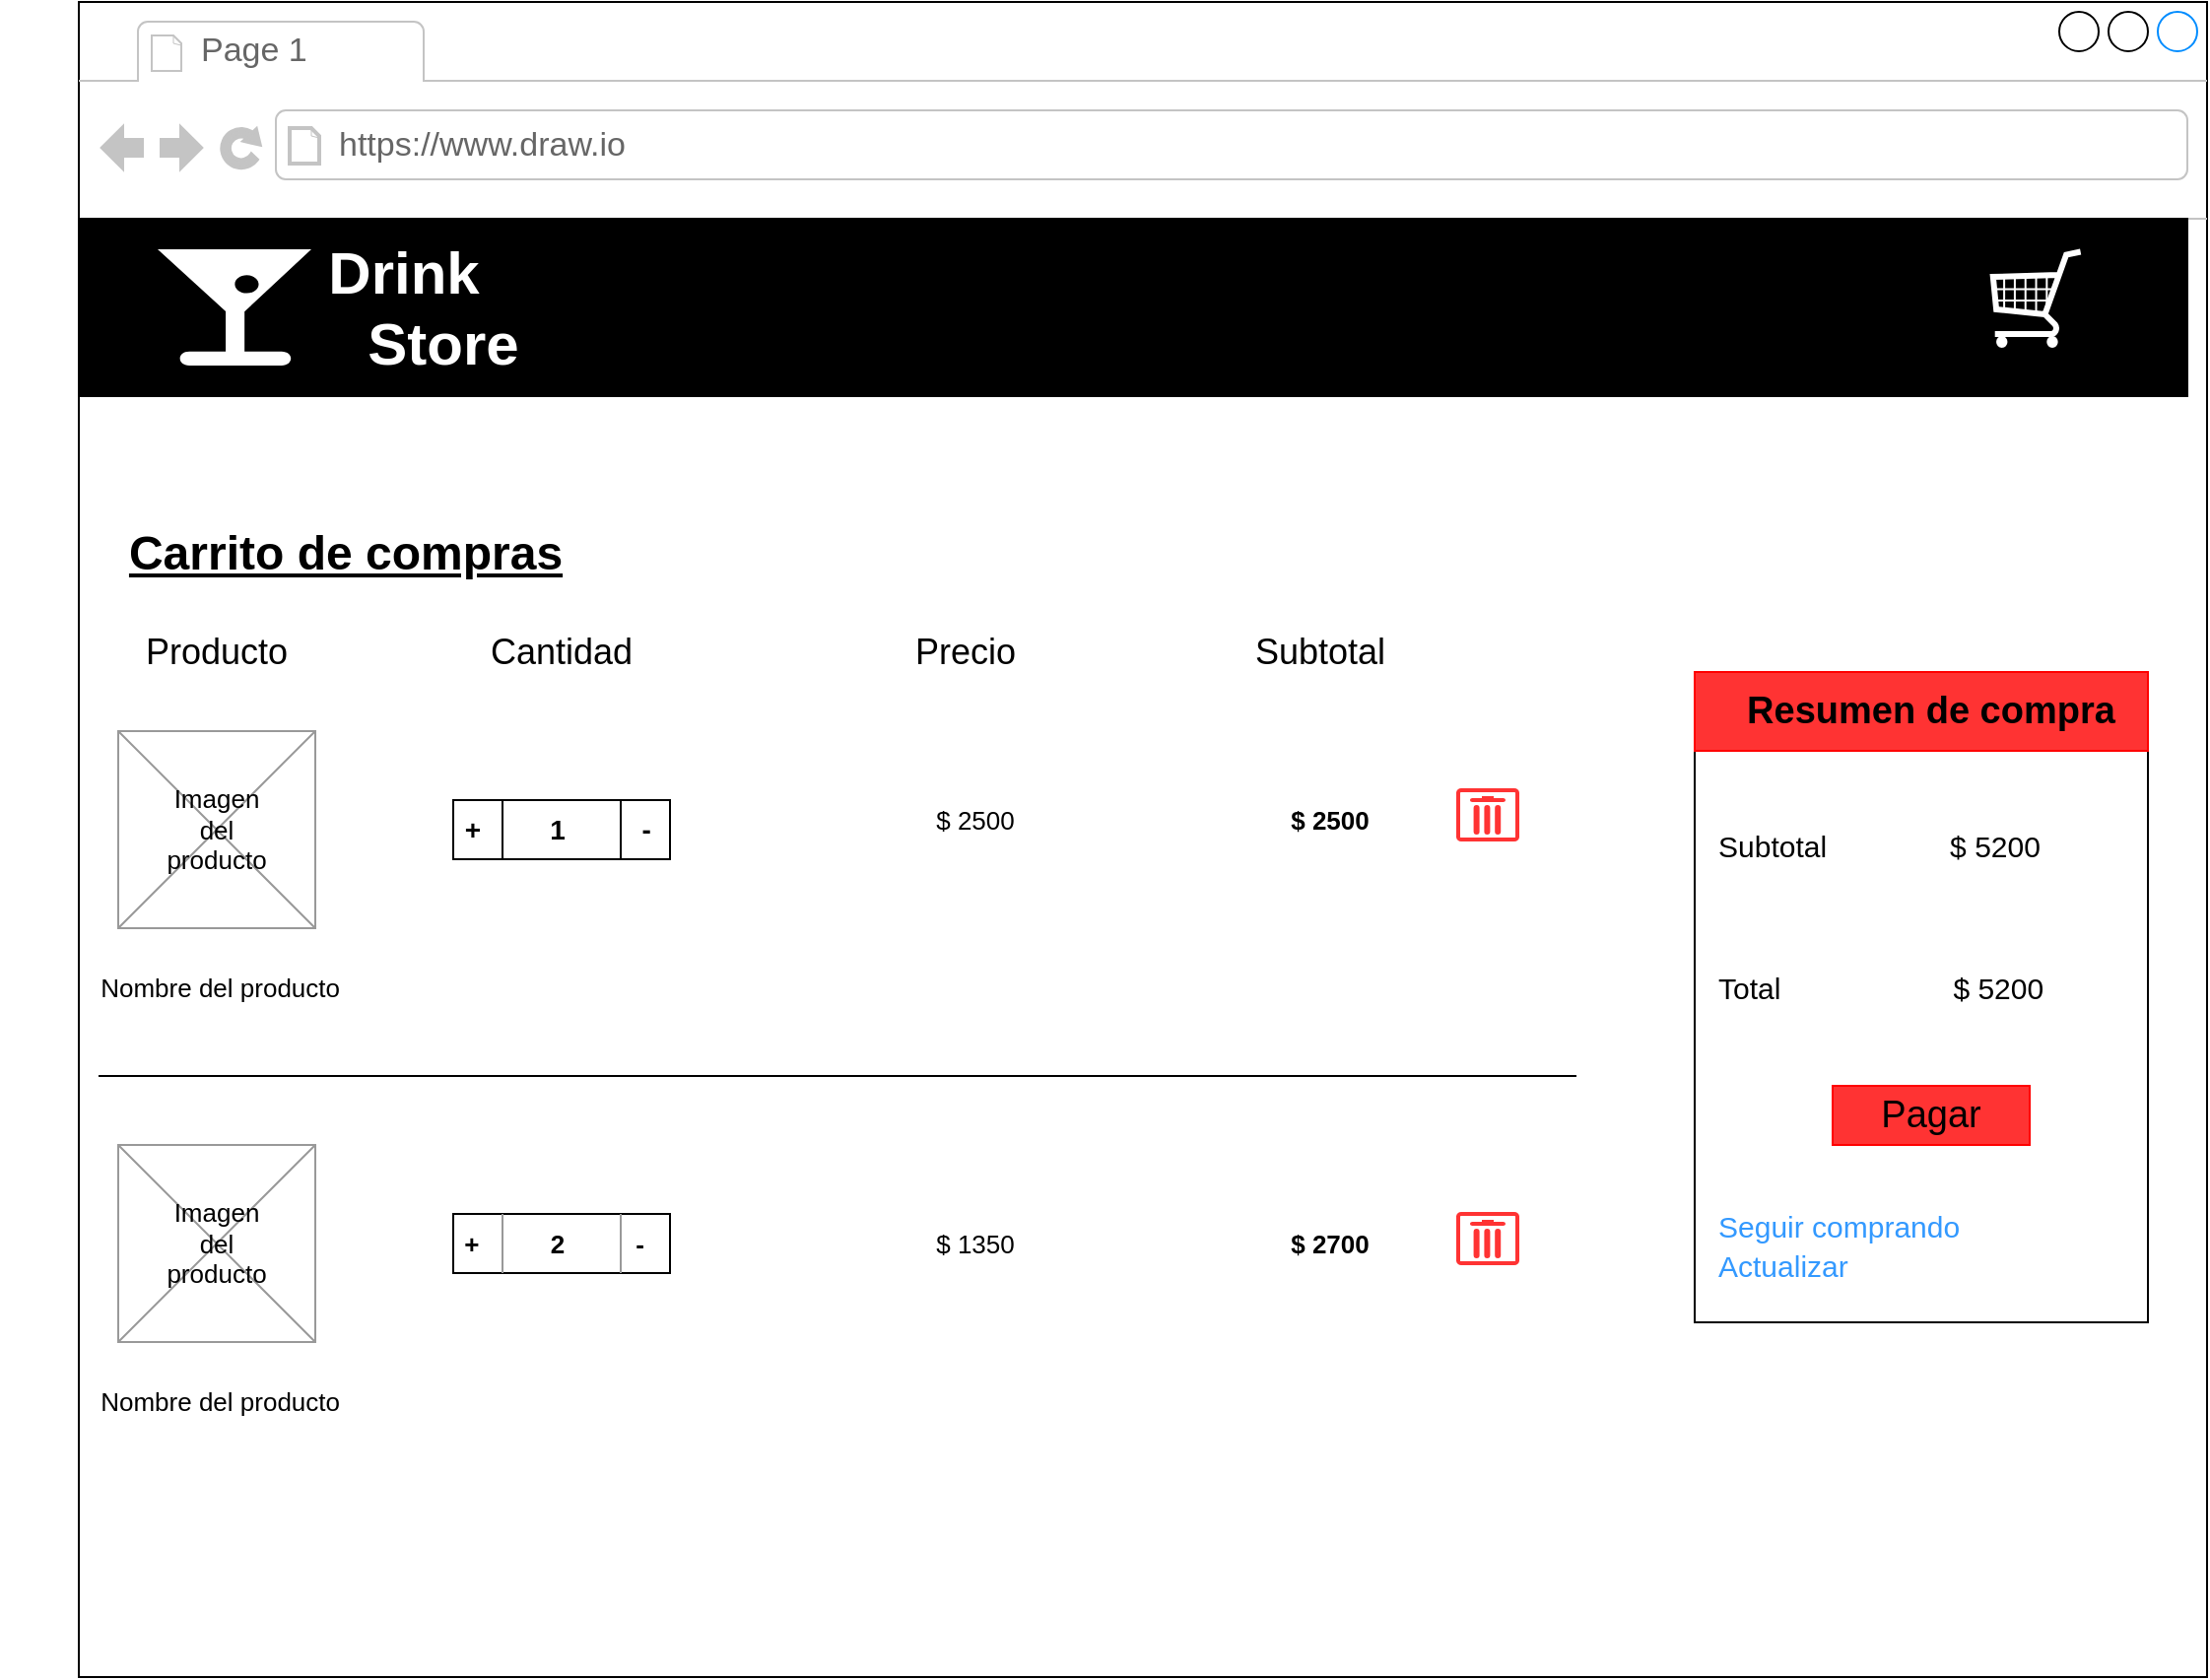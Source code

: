 <mxfile version="13.8.2" type="github">
  <diagram id="e4TwHjlWKdwYWM_9j43c" name="Page-1">
    <mxGraphModel dx="2249" dy="848" grid="1" gridSize="10" guides="1" tooltips="1" connect="1" arrows="1" fold="1" page="1" pageScale="1" pageWidth="827" pageHeight="1169" math="0" shadow="0">
      <root>
        <mxCell id="0" />
        <mxCell id="1" parent="0" />
        <mxCell id="fbmFSeeESU6-tUPH32Np-1" value="" style="strokeWidth=1;shadow=0;align=center;html=1;shape=mxgraph.mockup.containers.browserWindow;rSize=0;strokeColor2=#008cff;strokeColor3=#c4c4c4;mainText=,;recursiveResize=0;" vertex="1" parent="1">
          <mxGeometry x="-10" y="70" width="1080" height="850" as="geometry" />
        </mxCell>
        <mxCell id="fbmFSeeESU6-tUPH32Np-2" value="Page 1" style="strokeWidth=1;shadow=0;dashed=0;align=center;html=1;shape=mxgraph.mockup.containers.anchor;fontSize=17;fontColor=#666666;align=left;" vertex="1" parent="fbmFSeeESU6-tUPH32Np-1">
          <mxGeometry x="60" y="12" width="110" height="26" as="geometry" />
        </mxCell>
        <mxCell id="fbmFSeeESU6-tUPH32Np-3" value="https://www.draw.io" style="strokeWidth=1;shadow=0;dashed=0;align=center;html=1;shape=mxgraph.mockup.containers.anchor;rSize=0;fontSize=17;fontColor=#666666;align=left;" vertex="1" parent="fbmFSeeESU6-tUPH32Np-1">
          <mxGeometry x="130" y="60" width="250" height="26" as="geometry" />
        </mxCell>
        <mxCell id="fbmFSeeESU6-tUPH32Np-4" value="" style="rounded=0;whiteSpace=wrap;html=1;fillColor=#000000;" vertex="1" parent="fbmFSeeESU6-tUPH32Np-1">
          <mxGeometry y="110" width="1070" height="90" as="geometry" />
        </mxCell>
        <mxCell id="fbmFSeeESU6-tUPH32Np-5" value="" style="shape=mxgraph.signs.food.bar;html=1;pointerEvents=1;strokeColor=none;verticalLabelPosition=bottom;verticalAlign=top;align=center;fontColor=#000000;fillColor=#FFFFFF;" vertex="1" parent="fbmFSeeESU6-tUPH32Np-1">
          <mxGeometry x="40" y="125.5" width="78" height="59" as="geometry" />
        </mxCell>
        <mxCell id="fbmFSeeESU6-tUPH32Np-6" value="&lt;font style=&quot;font-size: 30px&quot;&gt;&lt;b&gt;Drink&lt;br&gt;&lt;/b&gt;&lt;/font&gt;&lt;blockquote style=&quot;margin: 0 0 0 40px ; border: none ; padding: 0px&quot;&gt;&lt;font style=&quot;font-size: 30px&quot;&gt;&lt;b&gt;Store&lt;/b&gt;&lt;/font&gt;&lt;/blockquote&gt;" style="text;html=1;strokeColor=none;fillColor=none;align=center;verticalAlign=middle;whiteSpace=wrap;rounded=0;fontColor=#FFFFFF;" vertex="1" parent="fbmFSeeESU6-tUPH32Np-1">
          <mxGeometry x="130" y="130" width="70" height="50" as="geometry" />
        </mxCell>
        <mxCell id="fbmFSeeESU6-tUPH32Np-7" value="&lt;u&gt;Carrito de compras&lt;/u&gt;" style="text;strokeColor=none;fillColor=none;html=1;fontSize=24;fontStyle=1;verticalAlign=middle;align=center;" vertex="1" parent="fbmFSeeESU6-tUPH32Np-1">
          <mxGeometry x="-40" y="260" width="350" height="40" as="geometry" />
        </mxCell>
        <mxCell id="fbmFSeeESU6-tUPH32Np-8" value="" style="verticalLabelPosition=bottom;shadow=0;dashed=0;align=center;html=1;verticalAlign=top;strokeWidth=1;shape=mxgraph.mockup.misc.shoppingCart;fillColor=#FFFFFF;fontColor=#FFFFFF;strokeColor=#FFFFFF;" vertex="1" parent="fbmFSeeESU6-tUPH32Np-1">
          <mxGeometry x="970" y="125.5" width="47" height="50" as="geometry" />
        </mxCell>
        <mxCell id="fbmFSeeESU6-tUPH32Np-9" value="&lt;font style=&quot;font-size: 18px&quot; color=&quot;#000000&quot;&gt;Producto&lt;/font&gt;" style="text;html=1;strokeColor=none;fillColor=none;align=center;verticalAlign=middle;whiteSpace=wrap;rounded=0;fontSize=18;fontColor=#FFE599;" vertex="1" parent="fbmFSeeESU6-tUPH32Np-1">
          <mxGeometry y="320" width="140" height="20" as="geometry" />
        </mxCell>
        <mxCell id="fbmFSeeESU6-tUPH32Np-10" value="&lt;font color=&quot;#000000&quot; style=&quot;font-size: 18px;&quot;&gt;Cantidad&lt;/font&gt;" style="text;html=1;strokeColor=none;fillColor=none;align=center;verticalAlign=middle;whiteSpace=wrap;rounded=0;fontColor=#FFFFFF;fontSize=18;" vertex="1" parent="fbmFSeeESU6-tUPH32Np-1">
          <mxGeometry x="210" y="320" width="70" height="20" as="geometry" />
        </mxCell>
        <mxCell id="fbmFSeeESU6-tUPH32Np-12" value="&lt;font color=&quot;#000000&quot; style=&quot;font-size: 18px;&quot;&gt;Precio&lt;/font&gt;" style="text;html=1;strokeColor=none;fillColor=none;align=center;verticalAlign=middle;whiteSpace=wrap;rounded=0;fontColor=#FFFFFF;fontSize=18;" vertex="1" parent="fbmFSeeESU6-tUPH32Np-1">
          <mxGeometry x="410" y="320" width="80" height="20" as="geometry" />
        </mxCell>
        <mxCell id="fbmFSeeESU6-tUPH32Np-14" value="&lt;font color=&quot;#000000&quot; style=&quot;font-size: 18px;&quot;&gt;Subtotal&lt;/font&gt;" style="text;html=1;strokeColor=none;fillColor=none;align=center;verticalAlign=middle;whiteSpace=wrap;rounded=0;fontColor=#FFFFFF;fontSize=18;" vertex="1" parent="fbmFSeeESU6-tUPH32Np-1">
          <mxGeometry x="600" y="320" width="60" height="20" as="geometry" />
        </mxCell>
        <mxCell id="fbmFSeeESU6-tUPH32Np-15" value="" style="verticalLabelPosition=bottom;shadow=0;dashed=0;align=center;html=1;verticalAlign=top;strokeWidth=1;shape=mxgraph.mockup.graphics.simpleIcon;strokeColor=#999999;fillColor=#FFFFFF;fontSize=18;fontColor=#FFE599;" vertex="1" parent="fbmFSeeESU6-tUPH32Np-1">
          <mxGeometry x="20" y="370" width="100" height="100" as="geometry" />
        </mxCell>
        <mxCell id="fbmFSeeESU6-tUPH32Np-16" value="&lt;font color=&quot;#000000&quot; style=&quot;font-size: 13px;&quot;&gt;&amp;nbsp;Nombre del producto&lt;/font&gt;" style="text;html=1;strokeColor=none;fillColor=none;align=center;verticalAlign=middle;whiteSpace=wrap;rounded=0;fontSize=13;fontColor=#FFE599;" vertex="1" parent="fbmFSeeESU6-tUPH32Np-1">
          <mxGeometry y="490" width="140" height="20" as="geometry" />
        </mxCell>
        <mxCell id="fbmFSeeESU6-tUPH32Np-17" value="Imagen del producto" style="text;html=1;strokeColor=none;fillColor=none;align=center;verticalAlign=middle;whiteSpace=wrap;rounded=0;fontSize=13;" vertex="1" parent="fbmFSeeESU6-tUPH32Np-1">
          <mxGeometry x="50" y="410" width="40" height="20" as="geometry" />
        </mxCell>
        <mxCell id="fbmFSeeESU6-tUPH32Np-21" value="" style="rounded=0;whiteSpace=wrap;html=1;strokeColor=#000000;fillColor=#FFFFFF;fontSize=13;fontColor=#000000;" vertex="1" parent="fbmFSeeESU6-tUPH32Np-1">
          <mxGeometry x="190" y="405" width="110" height="30" as="geometry" />
        </mxCell>
        <mxCell id="fbmFSeeESU6-tUPH32Np-24" value="" style="line;strokeWidth=1;direction=south;html=1;fillColor=#FFFFFF;fontSize=13;fontColor=#000000;" vertex="1" parent="fbmFSeeESU6-tUPH32Np-1">
          <mxGeometry x="270" y="405" width="10" height="30" as="geometry" />
        </mxCell>
        <mxCell id="fbmFSeeESU6-tUPH32Np-25" value="" style="line;strokeWidth=1;direction=south;html=1;fillColor=#FFFFFF;fontSize=13;fontColor=#000000;" vertex="1" parent="fbmFSeeESU6-tUPH32Np-1">
          <mxGeometry x="210" y="405" width="10" height="30" as="geometry" />
        </mxCell>
        <mxCell id="fbmFSeeESU6-tUPH32Np-26" value="&lt;font style=&quot;font-size: 14px&quot;&gt;&lt;b&gt;&amp;nbsp;+&amp;nbsp; &amp;nbsp; &amp;nbsp; &amp;nbsp; &amp;nbsp;1&amp;nbsp; &amp;nbsp; &amp;nbsp; &amp;nbsp; &amp;nbsp; -&lt;/b&gt;&lt;/font&gt;" style="text;html=1;strokeColor=none;fillColor=none;align=left;verticalAlign=middle;whiteSpace=wrap;rounded=0;fontSize=13;fontColor=#000000;" vertex="1" parent="fbmFSeeESU6-tUPH32Np-1">
          <mxGeometry x="190" y="410" width="110" height="20" as="geometry" />
        </mxCell>
        <mxCell id="fbmFSeeESU6-tUPH32Np-27" value="$ 2500" style="text;html=1;strokeColor=none;fillColor=none;align=center;verticalAlign=middle;whiteSpace=wrap;rounded=0;fontSize=13;fontColor=#000000;" vertex="1" parent="fbmFSeeESU6-tUPH32Np-1">
          <mxGeometry x="430" y="405" width="50" height="20" as="geometry" />
        </mxCell>
        <mxCell id="fbmFSeeESU6-tUPH32Np-28" value="&lt;b&gt;$ 2500&lt;/b&gt;" style="text;html=1;strokeColor=none;fillColor=none;align=center;verticalAlign=middle;whiteSpace=wrap;rounded=0;fontSize=13;fontColor=#000000;" vertex="1" parent="fbmFSeeESU6-tUPH32Np-1">
          <mxGeometry x="610" y="405" width="50" height="20" as="geometry" />
        </mxCell>
        <mxCell id="fbmFSeeESU6-tUPH32Np-29" value="" style="line;strokeWidth=1;html=1;fillColor=#FFFFFF;fontSize=13;fontColor=#000000;" vertex="1" parent="fbmFSeeESU6-tUPH32Np-1">
          <mxGeometry x="10" y="540" width="750" height="10" as="geometry" />
        </mxCell>
        <mxCell id="fbmFSeeESU6-tUPH32Np-30" value="" style="verticalLabelPosition=bottom;shadow=0;dashed=0;verticalAlign=top;strokeWidth=2;html=1;shape=mxgraph.mockup.misc.trashcanIcon;fillColor=#FFFFFF;fontSize=13;fontColor=#000000;strokeColor=#FF3333;" vertex="1" parent="fbmFSeeESU6-tUPH32Np-1">
          <mxGeometry x="700" y="400" width="30" height="25" as="geometry" />
        </mxCell>
        <mxCell id="fbmFSeeESU6-tUPH32Np-33" value="" style="verticalLabelPosition=bottom;shadow=0;dashed=0;align=center;html=1;verticalAlign=top;strokeWidth=1;shape=mxgraph.mockup.graphics.simpleIcon;strokeColor=#999999;fillColor=#FFFFFF;fontSize=18;fontColor=#FFE599;" vertex="1" parent="fbmFSeeESU6-tUPH32Np-1">
          <mxGeometry x="20" y="580" width="100" height="100" as="geometry" />
        </mxCell>
        <mxCell id="fbmFSeeESU6-tUPH32Np-34" value="&lt;font color=&quot;#000000&quot; style=&quot;font-size: 13px;&quot;&gt;&amp;nbsp;Nombre del producto&lt;/font&gt;" style="text;html=1;strokeColor=none;fillColor=none;align=center;verticalAlign=middle;whiteSpace=wrap;rounded=0;fontSize=13;fontColor=#FFE599;" vertex="1" parent="fbmFSeeESU6-tUPH32Np-1">
          <mxGeometry y="700" width="140" height="20" as="geometry" />
        </mxCell>
        <mxCell id="fbmFSeeESU6-tUPH32Np-37" value="" style="rounded=0;whiteSpace=wrap;html=1;strokeColor=#000000;fillColor=#FFFFFF;fontSize=13;fontColor=#000000;" vertex="1" parent="fbmFSeeESU6-tUPH32Np-1">
          <mxGeometry x="190" y="615" width="110" height="30" as="geometry" />
        </mxCell>
        <mxCell id="fbmFSeeESU6-tUPH32Np-40" value="$ 1350" style="text;html=1;strokeColor=none;fillColor=none;align=center;verticalAlign=middle;whiteSpace=wrap;rounded=0;fontSize=13;fontColor=#000000;" vertex="1" parent="fbmFSeeESU6-tUPH32Np-1">
          <mxGeometry x="430" y="620" width="50" height="20" as="geometry" />
        </mxCell>
        <mxCell id="fbmFSeeESU6-tUPH32Np-42" value="&lt;b&gt;$ 2700&lt;/b&gt;" style="text;html=1;strokeColor=none;fillColor=none;align=center;verticalAlign=middle;whiteSpace=wrap;rounded=0;fontSize=13;fontColor=#000000;" vertex="1" parent="fbmFSeeESU6-tUPH32Np-1">
          <mxGeometry x="610" y="620" width="50" height="20" as="geometry" />
        </mxCell>
        <mxCell id="fbmFSeeESU6-tUPH32Np-43" value="" style="verticalLabelPosition=bottom;shadow=0;dashed=0;verticalAlign=top;strokeWidth=2;html=1;shape=mxgraph.mockup.misc.trashcanIcon;fillColor=#FFFFFF;fontSize=13;fontColor=#000000;strokeColor=#FF3333;" vertex="1" parent="fbmFSeeESU6-tUPH32Np-1">
          <mxGeometry x="700" y="615" width="30" height="25" as="geometry" />
        </mxCell>
        <mxCell id="fbmFSeeESU6-tUPH32Np-44" value="Imagen del producto" style="text;html=1;strokeColor=none;fillColor=none;align=center;verticalAlign=middle;whiteSpace=wrap;rounded=0;fontSize=13;" vertex="1" parent="fbmFSeeESU6-tUPH32Np-1">
          <mxGeometry x="50" y="620" width="40" height="20" as="geometry" />
        </mxCell>
        <mxCell id="fbmFSeeESU6-tUPH32Np-45" value="" style="verticalLabelPosition=bottom;shadow=0;dashed=0;align=center;html=1;verticalAlign=top;strokeWidth=1;shape=mxgraph.mockup.markup.line;strokeColor=#999999;direction=north;fillColor=#FFFFFF;fontSize=13;fontColor=#000000;" vertex="1" parent="fbmFSeeESU6-tUPH32Np-1">
          <mxGeometry x="265" y="615" width="20" height="30" as="geometry" />
        </mxCell>
        <mxCell id="fbmFSeeESU6-tUPH32Np-46" value="" style="verticalLabelPosition=bottom;shadow=0;dashed=0;align=center;html=1;verticalAlign=top;strokeWidth=1;shape=mxgraph.mockup.markup.line;strokeColor=#999999;direction=north;fillColor=#FFFFFF;fontSize=13;fontColor=#000000;" vertex="1" parent="fbmFSeeESU6-tUPH32Np-1">
          <mxGeometry x="205" y="615" width="20" height="30" as="geometry" />
        </mxCell>
        <mxCell id="fbmFSeeESU6-tUPH32Np-47" value="&lt;b&gt;&amp;nbsp;+&amp;nbsp; &amp;nbsp; &amp;nbsp; &amp;nbsp; &amp;nbsp; 2&amp;nbsp; &amp;nbsp; &amp;nbsp; &amp;nbsp; &amp;nbsp; -&lt;/b&gt;" style="text;html=1;strokeColor=none;fillColor=none;align=left;verticalAlign=middle;whiteSpace=wrap;rounded=0;fontSize=13;fontColor=#000000;" vertex="1" parent="fbmFSeeESU6-tUPH32Np-1">
          <mxGeometry x="190" y="620" width="110" height="20" as="geometry" />
        </mxCell>
        <mxCell id="fbmFSeeESU6-tUPH32Np-49" value="" style="rounded=0;whiteSpace=wrap;html=1;strokeColor=#000000;strokeWidth=1;fillColor=#FFFFFF;fontSize=13;fontColor=#000000;" vertex="1" parent="fbmFSeeESU6-tUPH32Np-1">
          <mxGeometry x="820" y="340" width="230" height="330" as="geometry" />
        </mxCell>
        <mxCell id="fbmFSeeESU6-tUPH32Np-50" value="&lt;font style=&quot;font-size: 15px&quot;&gt;Subtotal&amp;nbsp; &amp;nbsp; &amp;nbsp; &amp;nbsp; &amp;nbsp; &amp;nbsp; &amp;nbsp; &amp;nbsp;$ 5200&lt;/font&gt;" style="text;html=1;strokeColor=none;fillColor=none;align=left;verticalAlign=middle;whiteSpace=wrap;rounded=0;fontSize=13;fontColor=#000000;" vertex="1" parent="fbmFSeeESU6-tUPH32Np-1">
          <mxGeometry x="830" y="420" width="173" height="15" as="geometry" />
        </mxCell>
        <mxCell id="fbmFSeeESU6-tUPH32Np-53" value="Total&amp;nbsp; &amp;nbsp; &amp;nbsp; &amp;nbsp; &amp;nbsp; &amp;nbsp; &amp;nbsp; &amp;nbsp; &amp;nbsp; &amp;nbsp; &amp;nbsp;$ 5200" style="text;html=1;strokeColor=none;fillColor=none;align=left;verticalAlign=middle;whiteSpace=wrap;rounded=0;fontSize=15;fontColor=#000000;" vertex="1" parent="fbmFSeeESU6-tUPH32Np-1">
          <mxGeometry x="830" y="490" width="190" height="20" as="geometry" />
        </mxCell>
        <mxCell id="fbmFSeeESU6-tUPH32Np-54" value="" style="rounded=0;whiteSpace=wrap;html=1;strokeWidth=1;fontSize=15;fontColor=#000000;strokeColor=#FF0000;fillColor=#FF3333;" vertex="1" parent="fbmFSeeESU6-tUPH32Np-1">
          <mxGeometry x="820" y="340" width="230" height="40" as="geometry" />
        </mxCell>
        <mxCell id="fbmFSeeESU6-tUPH32Np-56" value="Resumen de compra" style="text;html=1;strokeColor=none;fillColor=none;align=center;verticalAlign=middle;whiteSpace=wrap;rounded=0;fontSize=19;fontColor=#000000;fontStyle=1" vertex="1" parent="fbmFSeeESU6-tUPH32Np-1">
          <mxGeometry x="800" y="350" width="280" height="20" as="geometry" />
        </mxCell>
        <mxCell id="fbmFSeeESU6-tUPH32Np-57" value="Pagar" style="rounded=0;whiteSpace=wrap;html=1;strokeColor=#FF0000;strokeWidth=1;fillColor=#FF3333;fontSize=19;fontColor=#000000;" vertex="1" parent="fbmFSeeESU6-tUPH32Np-1">
          <mxGeometry x="890" y="550" width="100" height="30" as="geometry" />
        </mxCell>
        <mxCell id="fbmFSeeESU6-tUPH32Np-59" value="&lt;div&gt;&lt;span style=&quot;font-size: 15px&quot;&gt;&lt;font color=&quot;#3399ff&quot;&gt;Seguir comprando&lt;/font&gt;&lt;/span&gt;&lt;/div&gt;&lt;font style=&quot;font-size: 15px&quot; color=&quot;#3399ff&quot;&gt;&lt;div&gt;&lt;span&gt;Actualizar&lt;/span&gt;&lt;/div&gt;&lt;/font&gt;" style="text;html=1;strokeColor=none;fillColor=none;align=left;verticalAlign=middle;whiteSpace=wrap;rounded=0;fontSize=19;fontColor=#000000;" vertex="1" parent="fbmFSeeESU6-tUPH32Np-1">
          <mxGeometry x="830" y="615" width="200" height="30" as="geometry" />
        </mxCell>
        <mxCell id="fbmFSeeESU6-tUPH32Np-11" value="Text" style="text;html=1;strokeColor=none;fillColor=none;align=center;verticalAlign=middle;whiteSpace=wrap;rounded=0;fontColor=#FFFFFF;" vertex="1" parent="1">
          <mxGeometry x="390" y="440" width="40" height="20" as="geometry" />
        </mxCell>
      </root>
    </mxGraphModel>
  </diagram>
</mxfile>
